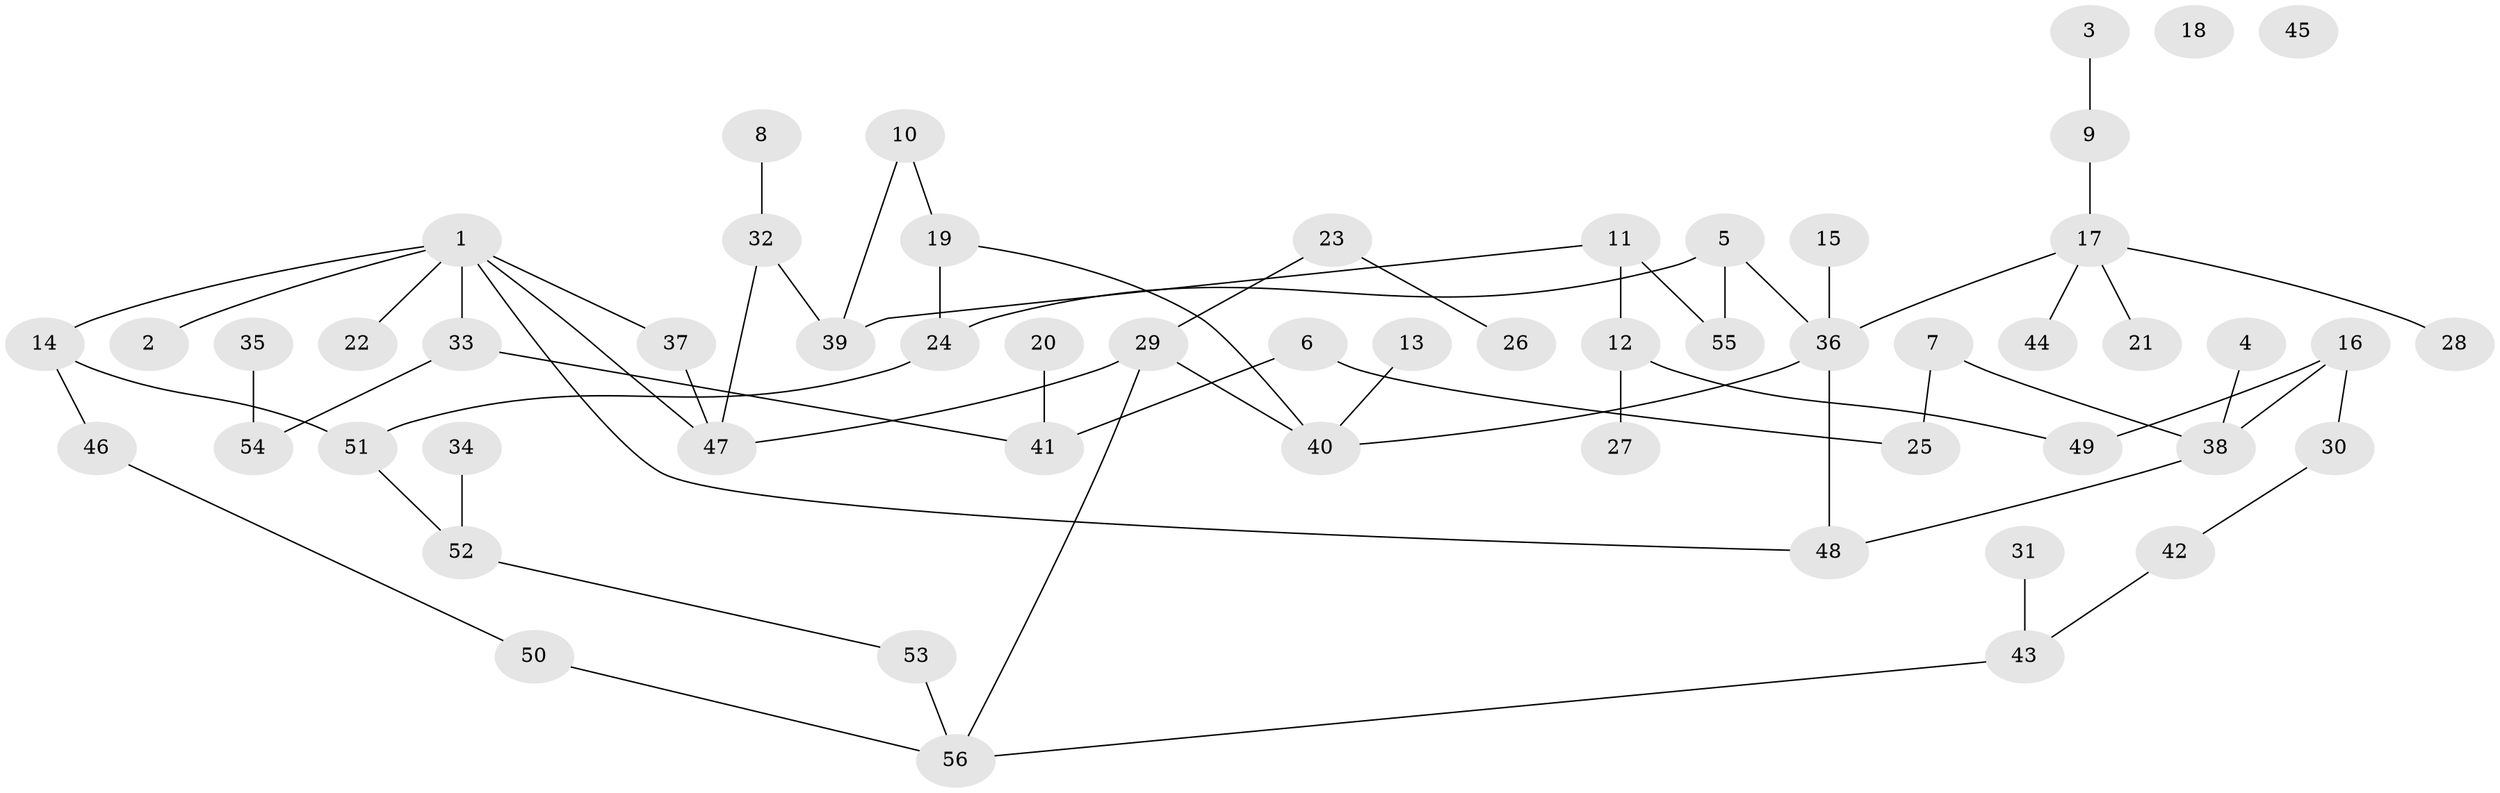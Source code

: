 // coarse degree distribution, {7: 0.02857142857142857, 1: 0.2571428571428571, 3: 0.2571428571428571, 2: 0.2571428571428571, 5: 0.02857142857142857, 0: 0.05714285714285714, 4: 0.08571428571428572, 6: 0.02857142857142857}
// Generated by graph-tools (version 1.1) at 2025/23/03/03/25 07:23:26]
// undirected, 56 vertices, 64 edges
graph export_dot {
graph [start="1"]
  node [color=gray90,style=filled];
  1;
  2;
  3;
  4;
  5;
  6;
  7;
  8;
  9;
  10;
  11;
  12;
  13;
  14;
  15;
  16;
  17;
  18;
  19;
  20;
  21;
  22;
  23;
  24;
  25;
  26;
  27;
  28;
  29;
  30;
  31;
  32;
  33;
  34;
  35;
  36;
  37;
  38;
  39;
  40;
  41;
  42;
  43;
  44;
  45;
  46;
  47;
  48;
  49;
  50;
  51;
  52;
  53;
  54;
  55;
  56;
  1 -- 2;
  1 -- 14;
  1 -- 22;
  1 -- 33;
  1 -- 37;
  1 -- 47;
  1 -- 48;
  3 -- 9;
  4 -- 38;
  5 -- 24;
  5 -- 36;
  5 -- 55;
  6 -- 25;
  6 -- 41;
  7 -- 25;
  7 -- 38;
  8 -- 32;
  9 -- 17;
  10 -- 19;
  10 -- 39;
  11 -- 12;
  11 -- 39;
  11 -- 55;
  12 -- 27;
  12 -- 49;
  13 -- 40;
  14 -- 46;
  14 -- 51;
  15 -- 36;
  16 -- 30;
  16 -- 38;
  16 -- 49;
  17 -- 21;
  17 -- 28;
  17 -- 36;
  17 -- 44;
  19 -- 24;
  19 -- 40;
  20 -- 41;
  23 -- 26;
  23 -- 29;
  24 -- 51;
  29 -- 40;
  29 -- 47;
  29 -- 56;
  30 -- 42;
  31 -- 43;
  32 -- 39;
  32 -- 47;
  33 -- 41;
  33 -- 54;
  34 -- 52;
  35 -- 54;
  36 -- 40;
  36 -- 48;
  37 -- 47;
  38 -- 48;
  42 -- 43;
  43 -- 56;
  46 -- 50;
  50 -- 56;
  51 -- 52;
  52 -- 53;
  53 -- 56;
}
